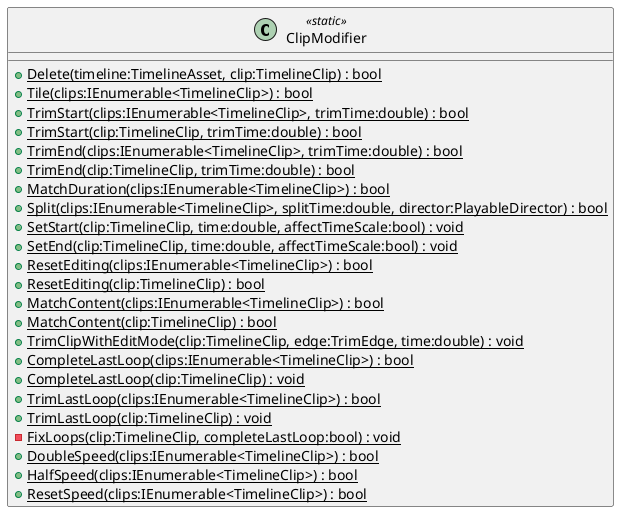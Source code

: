 @startuml
class ClipModifier <<static>> {
    + {static} Delete(timeline:TimelineAsset, clip:TimelineClip) : bool
    + {static} Tile(clips:IEnumerable<TimelineClip>) : bool
    + {static} TrimStart(clips:IEnumerable<TimelineClip>, trimTime:double) : bool
    + {static} TrimStart(clip:TimelineClip, trimTime:double) : bool
    + {static} TrimEnd(clips:IEnumerable<TimelineClip>, trimTime:double) : bool
    + {static} TrimEnd(clip:TimelineClip, trimTime:double) : bool
    + {static} MatchDuration(clips:IEnumerable<TimelineClip>) : bool
    + {static} Split(clips:IEnumerable<TimelineClip>, splitTime:double, director:PlayableDirector) : bool
    + {static} SetStart(clip:TimelineClip, time:double, affectTimeScale:bool) : void
    + {static} SetEnd(clip:TimelineClip, time:double, affectTimeScale:bool) : void
    + {static} ResetEditing(clips:IEnumerable<TimelineClip>) : bool
    + {static} ResetEditing(clip:TimelineClip) : bool
    + {static} MatchContent(clips:IEnumerable<TimelineClip>) : bool
    + {static} MatchContent(clip:TimelineClip) : bool
    + {static} TrimClipWithEditMode(clip:TimelineClip, edge:TrimEdge, time:double) : void
    + {static} CompleteLastLoop(clips:IEnumerable<TimelineClip>) : bool
    + {static} CompleteLastLoop(clip:TimelineClip) : void
    + {static} TrimLastLoop(clips:IEnumerable<TimelineClip>) : bool
    + {static} TrimLastLoop(clip:TimelineClip) : void
    {static} - FixLoops(clip:TimelineClip, completeLastLoop:bool) : void
    + {static} DoubleSpeed(clips:IEnumerable<TimelineClip>) : bool
    + {static} HalfSpeed(clips:IEnumerable<TimelineClip>) : bool
    + {static} ResetSpeed(clips:IEnumerable<TimelineClip>) : bool
}
@enduml
